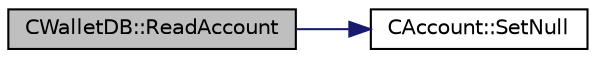 digraph "CWalletDB::ReadAccount"
{
  edge [fontname="Helvetica",fontsize="10",labelfontname="Helvetica",labelfontsize="10"];
  node [fontname="Helvetica",fontsize="10",shape=record];
  rankdir="LR";
  Node33 [label="CWalletDB::ReadAccount",height=0.2,width=0.4,color="black", fillcolor="grey75", style="filled", fontcolor="black"];
  Node33 -> Node34 [color="midnightblue",fontsize="10",style="solid",fontname="Helvetica"];
  Node34 [label="CAccount::SetNull",height=0.2,width=0.4,color="black", fillcolor="white", style="filled",URL="$d2/d98/class_c_account.html#ac63a4127fd899a21a5916a86588e809a"];
}
